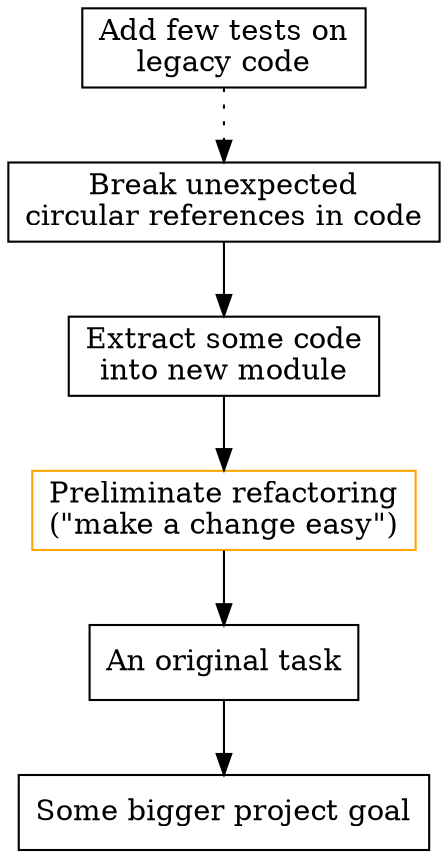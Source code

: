 digraph g {
node [shape=box];
edge [color=black];

others [label="Some bigger project goal"];
0 [label="An original task"];

2 [label="Preliminate refactoring
(&quot;make a change easy&quot;)", color=orange];

6 [label="Extract some code
into new module"];

8 [label="Break unexpected
circular references in code"];

9 [label="Add few tests on
legacy code"];

0 -> others;

2 -> 0;

6 -> 2;

8 -> 6;

9 -> 8 [style=dotted];
}
